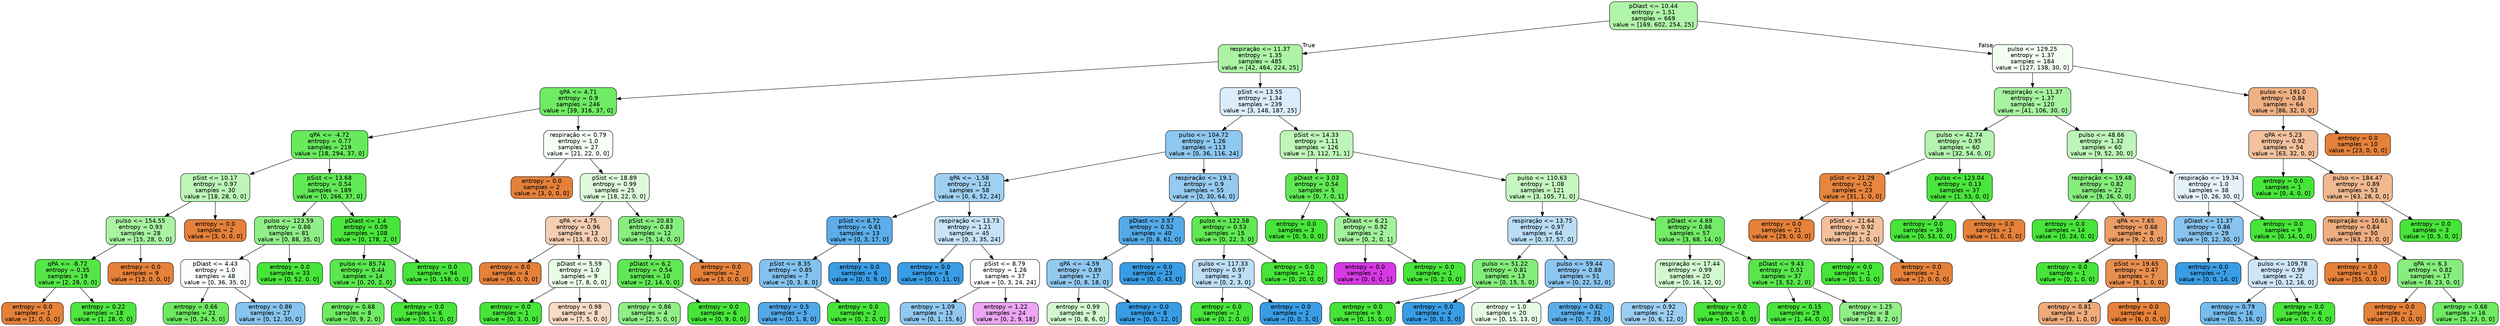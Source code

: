 digraph Tree {
node [shape=box, style="filled, rounded", color="black", fontname="helvetica"] ;
edge [fontname="helvetica"] ;
0 [label="pDiast <= 10.44\nentropy = 1.51\nsamples = 669\nvalue = [169, 602, 254, 25]", fillcolor="#aff4a8"] ;
1 [label="respiração <= 11.37\nentropy = 1.35\nsamples = 485\nvalue = [42, 464, 224, 25]", fillcolor="#acf3a6"] ;
0 -> 1 [labeldistance=2.5, labelangle=45, headlabel="True"] ;
2 [label="qPA <= 4.71\nentropy = 0.9\nsamples = 246\nvalue = [39, 316, 37, 0]", fillcolor="#6feb64"] ;
1 -> 2 ;
3 [label="qPA <= -4.72\nentropy = 0.77\nsamples = 219\nvalue = [18, 294, 37, 0]", fillcolor="#67ea5c"] ;
2 -> 3 ;
4 [label="pSist <= 10.17\nentropy = 0.97\nsamples = 30\nvalue = [18, 28, 0, 0]", fillcolor="#bdf6b8"] ;
3 -> 4 ;
5 [label="pulso <= 154.55\nentropy = 0.93\nsamples = 28\nvalue = [15, 28, 0, 0]", fillcolor="#aaf3a3"] ;
4 -> 5 ;
6 [label="qPA <= -8.72\nentropy = 0.35\nsamples = 19\nvalue = [2, 28, 0, 0]", fillcolor="#54e747"] ;
5 -> 6 ;
7 [label="entropy = 0.0\nsamples = 1\nvalue = [1, 0, 0, 0]", fillcolor="#e58139"] ;
6 -> 7 ;
8 [label="entropy = 0.22\nsamples = 18\nvalue = [1, 28, 0, 0]", fillcolor="#4ee640"] ;
6 -> 8 ;
9 [label="entropy = 0.0\nsamples = 9\nvalue = [13, 0, 0, 0]", fillcolor="#e58139"] ;
5 -> 9 ;
10 [label="entropy = 0.0\nsamples = 2\nvalue = [3, 0, 0, 0]", fillcolor="#e58139"] ;
4 -> 10 ;
11 [label="pSist <= 13.68\nentropy = 0.54\nsamples = 189\nvalue = [0, 266, 37, 0]", fillcolor="#61e955"] ;
3 -> 11 ;
12 [label="pulso <= 123.59\nentropy = 0.86\nsamples = 81\nvalue = [0, 88, 35, 0]", fillcolor="#90ef88"] ;
11 -> 12 ;
13 [label="pDiast <= 4.43\nentropy = 1.0\nsamples = 48\nvalue = [0, 36, 35, 0]", fillcolor="#fafefa"] ;
12 -> 13 ;
14 [label="entropy = 0.66\nsamples = 21\nvalue = [0, 24, 5, 0]", fillcolor="#6dea62"] ;
13 -> 14 ;
15 [label="entropy = 0.86\nsamples = 27\nvalue = [0, 12, 30, 0]", fillcolor="#88c4ef"] ;
13 -> 15 ;
16 [label="entropy = 0.0\nsamples = 33\nvalue = [0, 52, 0, 0]", fillcolor="#47e539"] ;
12 -> 16 ;
17 [label="pDiast <= 1.4\nentropy = 0.09\nsamples = 108\nvalue = [0, 178, 2, 0]", fillcolor="#49e53b"] ;
11 -> 17 ;
18 [label="pulso <= 85.74\nentropy = 0.44\nsamples = 14\nvalue = [0, 20, 2, 0]", fillcolor="#59e84d"] ;
17 -> 18 ;
19 [label="entropy = 0.68\nsamples = 8\nvalue = [0, 9, 2, 0]", fillcolor="#70eb65"] ;
18 -> 19 ;
20 [label="entropy = 0.0\nsamples = 6\nvalue = [0, 11, 0, 0]", fillcolor="#47e539"] ;
18 -> 20 ;
21 [label="entropy = 0.0\nsamples = 94\nvalue = [0, 158, 0, 0]", fillcolor="#47e539"] ;
17 -> 21 ;
22 [label="respiração <= 0.79\nentropy = 1.0\nsamples = 27\nvalue = [21, 22, 0, 0]", fillcolor="#f7fef6"] ;
2 -> 22 ;
23 [label="entropy = 0.0\nsamples = 2\nvalue = [3, 0, 0, 0]", fillcolor="#e58139"] ;
22 -> 23 ;
24 [label="pSist <= 18.89\nentropy = 0.99\nsamples = 25\nvalue = [18, 22, 0, 0]", fillcolor="#defadb"] ;
22 -> 24 ;
25 [label="qPA <= 4.75\nentropy = 0.96\nsamples = 13\nvalue = [13, 8, 0, 0]", fillcolor="#f5cfb3"] ;
24 -> 25 ;
26 [label="entropy = 0.0\nsamples = 4\nvalue = [6, 0, 0, 0]", fillcolor="#e58139"] ;
25 -> 26 ;
27 [label="pDiast <= 5.59\nentropy = 1.0\nsamples = 9\nvalue = [7, 8, 0, 0]", fillcolor="#e8fce6"] ;
25 -> 27 ;
28 [label="entropy = 0.0\nsamples = 1\nvalue = [0, 3, 0, 0]", fillcolor="#47e539"] ;
27 -> 28 ;
29 [label="entropy = 0.98\nsamples = 8\nvalue = [7, 5, 0, 0]", fillcolor="#f8dbc6"] ;
27 -> 29 ;
30 [label="pSist <= 20.83\nentropy = 0.83\nsamples = 12\nvalue = [5, 14, 0, 0]", fillcolor="#89ee80"] ;
24 -> 30 ;
31 [label="pDiast <= 6.2\nentropy = 0.54\nsamples = 10\nvalue = [2, 14, 0, 0]", fillcolor="#61e955"] ;
30 -> 31 ;
32 [label="entropy = 0.86\nsamples = 4\nvalue = [2, 5, 0, 0]", fillcolor="#91ef88"] ;
31 -> 32 ;
33 [label="entropy = 0.0\nsamples = 6\nvalue = [0, 9, 0, 0]", fillcolor="#47e539"] ;
31 -> 33 ;
34 [label="entropy = 0.0\nsamples = 2\nvalue = [3, 0, 0, 0]", fillcolor="#e58139"] ;
30 -> 34 ;
35 [label="pSist <= 13.55\nentropy = 1.34\nsamples = 239\nvalue = [3, 148, 187, 25]", fillcolor="#dbedfa"] ;
1 -> 35 ;
36 [label="pulso <= 104.72\nentropy = 1.26\nsamples = 113\nvalue = [0, 36, 116, 24]", fillcolor="#8ec7f0"] ;
35 -> 36 ;
37 [label="qPA <= -1.58\nentropy = 1.21\nsamples = 58\nvalue = [0, 6, 52, 24]", fillcolor="#9fd0f2"] ;
36 -> 37 ;
38 [label="pSist <= 8.72\nentropy = 0.61\nsamples = 13\nvalue = [0, 3, 17, 0]", fillcolor="#5caeea"] ;
37 -> 38 ;
39 [label="pSist <= 8.35\nentropy = 0.85\nsamples = 7\nvalue = [0, 3, 8, 0]", fillcolor="#83c2ef"] ;
38 -> 39 ;
40 [label="entropy = 0.5\nsamples = 5\nvalue = [0, 1, 8, 0]", fillcolor="#52a9e8"] ;
39 -> 40 ;
41 [label="entropy = 0.0\nsamples = 2\nvalue = [0, 2, 0, 0]", fillcolor="#47e539"] ;
39 -> 41 ;
42 [label="entropy = 0.0\nsamples = 6\nvalue = [0, 0, 9, 0]", fillcolor="#399de5"] ;
38 -> 42 ;
43 [label="respiração <= 13.73\nentropy = 1.21\nsamples = 45\nvalue = [0, 3, 35, 24]", fillcolor="#c6e3f7"] ;
37 -> 43 ;
44 [label="entropy = 0.0\nsamples = 8\nvalue = [0, 0, 11, 0]", fillcolor="#399de5"] ;
43 -> 44 ;
45 [label="pSist <= 8.79\nentropy = 1.26\nsamples = 37\nvalue = [0, 3, 24, 24]", fillcolor="#ffffff"] ;
43 -> 45 ;
46 [label="entropy = 1.09\nsamples = 13\nvalue = [0, 1, 15, 6]", fillcolor="#90c8f0"] ;
45 -> 46 ;
47 [label="entropy = 1.22\nsamples = 24\nvalue = [0, 2, 9, 18]", fillcolor="#eda6f3"] ;
45 -> 47 ;
48 [label="respiração <= 19.1\nentropy = 0.9\nsamples = 55\nvalue = [0, 30, 64, 0]", fillcolor="#96cbf1"] ;
36 -> 48 ;
49 [label="pDiast <= 3.57\nentropy = 0.52\nsamples = 40\nvalue = [0, 8, 61, 0]", fillcolor="#53aae8"] ;
48 -> 49 ;
50 [label="qPA <= -4.59\nentropy = 0.89\nsamples = 17\nvalue = [0, 8, 18, 0]", fillcolor="#91c9f1"] ;
49 -> 50 ;
51 [label="entropy = 0.99\nsamples = 9\nvalue = [0, 8, 6, 0]", fillcolor="#d1f8ce"] ;
50 -> 51 ;
52 [label="entropy = 0.0\nsamples = 8\nvalue = [0, 0, 12, 0]", fillcolor="#399de5"] ;
50 -> 52 ;
53 [label="entropy = 0.0\nsamples = 23\nvalue = [0, 0, 43, 0]", fillcolor="#399de5"] ;
49 -> 53 ;
54 [label="pulso <= 122.58\nentropy = 0.53\nsamples = 15\nvalue = [0, 22, 3, 0]", fillcolor="#60e954"] ;
48 -> 54 ;
55 [label="pulso <= 117.33\nentropy = 0.97\nsamples = 3\nvalue = [0, 2, 3, 0]", fillcolor="#bddef6"] ;
54 -> 55 ;
56 [label="entropy = 0.0\nsamples = 1\nvalue = [0, 2, 0, 0]", fillcolor="#47e539"] ;
55 -> 56 ;
57 [label="entropy = 0.0\nsamples = 2\nvalue = [0, 0, 3, 0]", fillcolor="#399de5"] ;
55 -> 57 ;
58 [label="entropy = 0.0\nsamples = 12\nvalue = [0, 20, 0, 0]", fillcolor="#47e539"] ;
54 -> 58 ;
59 [label="pSist <= 14.33\nentropy = 1.11\nsamples = 126\nvalue = [3, 112, 71, 1]", fillcolor="#bef6b9"] ;
35 -> 59 ;
60 [label="pDiast <= 3.03\nentropy = 0.54\nsamples = 5\nvalue = [0, 7, 0, 1]", fillcolor="#61e955"] ;
59 -> 60 ;
61 [label="entropy = 0.0\nsamples = 3\nvalue = [0, 5, 0, 0]", fillcolor="#47e539"] ;
60 -> 61 ;
62 [label="pDiast <= 6.21\nentropy = 0.92\nsamples = 2\nvalue = [0, 2, 0, 1]", fillcolor="#a3f29c"] ;
60 -> 62 ;
63 [label="entropy = 0.0\nsamples = 1\nvalue = [0, 0, 0, 1]", fillcolor="#d739e5"] ;
62 -> 63 ;
64 [label="entropy = 0.0\nsamples = 1\nvalue = [0, 2, 0, 0]", fillcolor="#47e539"] ;
62 -> 64 ;
65 [label="pulso <= 110.63\nentropy = 1.08\nsamples = 121\nvalue = [3, 105, 71, 0]", fillcolor="#c5f7c1"] ;
59 -> 65 ;
66 [label="respiração <= 13.75\nentropy = 0.97\nsamples = 64\nvalue = [0, 37, 57, 0]", fillcolor="#baddf6"] ;
65 -> 66 ;
67 [label="pulso <= 51.22\nentropy = 0.81\nsamples = 13\nvalue = [0, 15, 5, 0]", fillcolor="#84ee7b"] ;
66 -> 67 ;
68 [label="entropy = 0.0\nsamples = 9\nvalue = [0, 15, 0, 0]", fillcolor="#47e539"] ;
67 -> 68 ;
69 [label="entropy = 0.0\nsamples = 4\nvalue = [0, 0, 5, 0]", fillcolor="#399de5"] ;
67 -> 69 ;
70 [label="pulso <= 59.44\nentropy = 0.88\nsamples = 51\nvalue = [0, 22, 52, 0]", fillcolor="#8dc6f0"] ;
66 -> 70 ;
71 [label="entropy = 1.0\nsamples = 20\nvalue = [0, 15, 13, 0]", fillcolor="#e6fce5"] ;
70 -> 71 ;
72 [label="entropy = 0.62\nsamples = 31\nvalue = [0, 7, 39, 0]", fillcolor="#5dafea"] ;
70 -> 72 ;
73 [label="pDiast <= 4.69\nentropy = 0.86\nsamples = 57\nvalue = [3, 68, 14, 0]", fillcolor="#73eb68"] ;
65 -> 73 ;
74 [label="respiração <= 17.44\nentropy = 0.99\nsamples = 20\nvalue = [0, 16, 12, 0]", fillcolor="#d1f8ce"] ;
73 -> 74 ;
75 [label="entropy = 0.92\nsamples = 12\nvalue = [0, 6, 12, 0]", fillcolor="#9ccef2"] ;
74 -> 75 ;
76 [label="entropy = 0.0\nsamples = 8\nvalue = [0, 10, 0, 0]", fillcolor="#47e539"] ;
74 -> 76 ;
77 [label="pDiast <= 9.43\nentropy = 0.51\nsamples = 37\nvalue = [3, 52, 2, 0]", fillcolor="#58e74b"] ;
73 -> 77 ;
78 [label="entropy = 0.15\nsamples = 29\nvalue = [1, 44, 0, 0]", fillcolor="#4be63d"] ;
77 -> 78 ;
79 [label="entropy = 1.25\nsamples = 8\nvalue = [2, 8, 2, 0]", fillcolor="#91ef88"] ;
77 -> 79 ;
80 [label="pulso <= 129.25\nentropy = 1.37\nsamples = 184\nvalue = [127, 138, 30, 0]", fillcolor="#f3fdf2"] ;
0 -> 80 [labeldistance=2.5, labelangle=-45, headlabel="False"] ;
81 [label="respiração <= 11.37\nentropy = 1.37\nsamples = 120\nvalue = [41, 106, 30, 0]", fillcolor="#a7f3a0"] ;
80 -> 81 ;
82 [label="pulso <= 42.74\nentropy = 0.95\nsamples = 60\nvalue = [32, 54, 0, 0]", fillcolor="#b4f4ae"] ;
81 -> 82 ;
83 [label="pSist <= 21.29\nentropy = 0.2\nsamples = 23\nvalue = [31, 1, 0, 0]", fillcolor="#e6853f"] ;
82 -> 83 ;
84 [label="entropy = 0.0\nsamples = 21\nvalue = [29, 0, 0, 0]", fillcolor="#e58139"] ;
83 -> 84 ;
85 [label="pSist <= 21.64\nentropy = 0.92\nsamples = 2\nvalue = [2, 1, 0, 0]", fillcolor="#f2c09c"] ;
83 -> 85 ;
86 [label="entropy = 0.0\nsamples = 1\nvalue = [0, 1, 0, 0]", fillcolor="#47e539"] ;
85 -> 86 ;
87 [label="entropy = 0.0\nsamples = 1\nvalue = [2, 0, 0, 0]", fillcolor="#e58139"] ;
85 -> 87 ;
88 [label="pulso <= 123.04\nentropy = 0.13\nsamples = 37\nvalue = [1, 53, 0, 0]", fillcolor="#4ae53d"] ;
82 -> 88 ;
89 [label="entropy = 0.0\nsamples = 36\nvalue = [0, 53, 0, 0]", fillcolor="#47e539"] ;
88 -> 89 ;
90 [label="entropy = 0.0\nsamples = 1\nvalue = [1, 0, 0, 0]", fillcolor="#e58139"] ;
88 -> 90 ;
91 [label="pulso <= 48.66\nentropy = 1.32\nsamples = 60\nvalue = [9, 52, 30, 0]", fillcolor="#bdf6b8"] ;
81 -> 91 ;
92 [label="respiração <= 19.48\nentropy = 0.82\nsamples = 22\nvalue = [9, 26, 0, 0]", fillcolor="#87ee7e"] ;
91 -> 92 ;
93 [label="entropy = 0.0\nsamples = 14\nvalue = [0, 24, 0, 0]", fillcolor="#47e539"] ;
92 -> 93 ;
94 [label="qPA <= 7.65\nentropy = 0.68\nsamples = 8\nvalue = [9, 2, 0, 0]", fillcolor="#eb9d65"] ;
92 -> 94 ;
95 [label="entropy = 0.0\nsamples = 1\nvalue = [0, 1, 0, 0]", fillcolor="#47e539"] ;
94 -> 95 ;
96 [label="pSist <= 19.65\nentropy = 0.47\nsamples = 7\nvalue = [9, 1, 0, 0]", fillcolor="#e88f4f"] ;
94 -> 96 ;
97 [label="entropy = 0.81\nsamples = 3\nvalue = [3, 1, 0, 0]", fillcolor="#eeab7b"] ;
96 -> 97 ;
98 [label="entropy = 0.0\nsamples = 4\nvalue = [6, 0, 0, 0]", fillcolor="#e58139"] ;
96 -> 98 ;
99 [label="respiração <= 19.34\nentropy = 1.0\nsamples = 38\nvalue = [0, 26, 30, 0]", fillcolor="#e5f2fc"] ;
91 -> 99 ;
100 [label="pDiast <= 11.37\nentropy = 0.86\nsamples = 29\nvalue = [0, 12, 30, 0]", fillcolor="#88c4ef"] ;
99 -> 100 ;
101 [label="entropy = 0.0\nsamples = 7\nvalue = [0, 0, 14, 0]", fillcolor="#399de5"] ;
100 -> 101 ;
102 [label="pulso <= 109.78\nentropy = 0.99\nsamples = 22\nvalue = [0, 12, 16, 0]", fillcolor="#cee6f8"] ;
100 -> 102 ;
103 [label="entropy = 0.79\nsamples = 16\nvalue = [0, 5, 16, 0]", fillcolor="#77bced"] ;
102 -> 103 ;
104 [label="entropy = 0.0\nsamples = 6\nvalue = [0, 7, 0, 0]", fillcolor="#47e539"] ;
102 -> 104 ;
105 [label="entropy = 0.0\nsamples = 9\nvalue = [0, 14, 0, 0]", fillcolor="#47e539"] ;
99 -> 105 ;
106 [label="pulso <= 191.0\nentropy = 0.84\nsamples = 64\nvalue = [86, 32, 0, 0]", fillcolor="#efb083"] ;
80 -> 106 ;
107 [label="qPA <= 5.23\nentropy = 0.92\nsamples = 54\nvalue = [63, 32, 0, 0]", fillcolor="#f2c19e"] ;
106 -> 107 ;
108 [label="entropy = 0.0\nsamples = 1\nvalue = [0, 4, 0, 0]", fillcolor="#47e539"] ;
107 -> 108 ;
109 [label="pulso <= 184.47\nentropy = 0.89\nsamples = 53\nvalue = [63, 28, 0, 0]", fillcolor="#f1b991"] ;
107 -> 109 ;
110 [label="respiração <= 10.61\nentropy = 0.84\nsamples = 50\nvalue = [63, 23, 0, 0]", fillcolor="#eeaf81"] ;
109 -> 110 ;
111 [label="entropy = 0.0\nsamples = 33\nvalue = [55, 0, 0, 0]", fillcolor="#e58139"] ;
110 -> 111 ;
112 [label="qPA <= 6.3\nentropy = 0.82\nsamples = 17\nvalue = [8, 23, 0, 0]", fillcolor="#87ee7e"] ;
110 -> 112 ;
113 [label="entropy = 0.0\nsamples = 1\nvalue = [3, 0, 0, 0]", fillcolor="#e58139"] ;
112 -> 113 ;
114 [label="entropy = 0.68\nsamples = 16\nvalue = [5, 23, 0, 0]", fillcolor="#6feb64"] ;
112 -> 114 ;
115 [label="entropy = 0.0\nsamples = 3\nvalue = [0, 5, 0, 0]", fillcolor="#47e539"] ;
109 -> 115 ;
116 [label="entropy = 0.0\nsamples = 10\nvalue = [23, 0, 0, 0]", fillcolor="#e58139"] ;
106 -> 116 ;
}